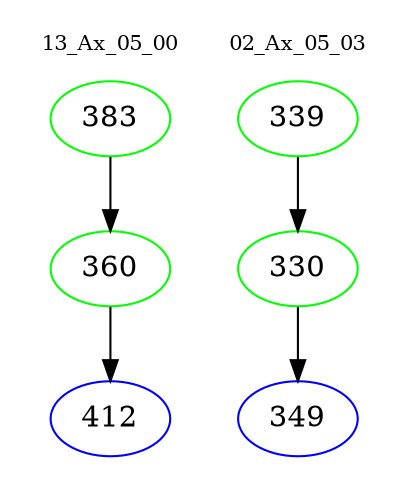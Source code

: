 digraph{
subgraph cluster_0 {
color = white
label = "13_Ax_05_00";
fontsize=10;
T0_383 [label="383", color="green"]
T0_383 -> T0_360 [color="black"]
T0_360 [label="360", color="green"]
T0_360 -> T0_412 [color="black"]
T0_412 [label="412", color="blue"]
}
subgraph cluster_1 {
color = white
label = "02_Ax_05_03";
fontsize=10;
T1_339 [label="339", color="green"]
T1_339 -> T1_330 [color="black"]
T1_330 [label="330", color="green"]
T1_330 -> T1_349 [color="black"]
T1_349 [label="349", color="blue"]
}
}
